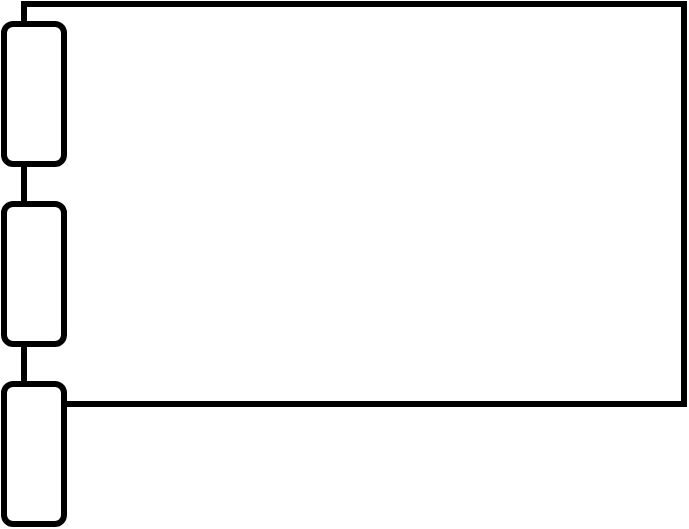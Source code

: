 <mxfile version="16.6.6" type="github">
  <diagram id="RdX9zCuVIToXpnvK45Qo" name="Page-1">
    <mxGraphModel dx="782" dy="468" grid="1" gridSize="10" guides="1" tooltips="1" connect="1" arrows="1" fold="1" page="1" pageScale="1" pageWidth="850" pageHeight="1100" math="0" shadow="0">
      <root>
        <mxCell id="0" />
        <mxCell id="1" parent="0" />
        <mxCell id="8wg1ckuhnU_KNkpjRGYF-1" value="" style="rounded=0;whiteSpace=wrap;html=1;strokeWidth=3;" vertex="1" parent="1">
          <mxGeometry x="280" y="120" width="330" height="200" as="geometry" />
        </mxCell>
        <mxCell id="8wg1ckuhnU_KNkpjRGYF-4" value="" style="rounded=1;whiteSpace=wrap;html=1;strokeWidth=3;rotation=-90;" vertex="1" parent="1">
          <mxGeometry x="250" y="150" width="70" height="30" as="geometry" />
        </mxCell>
        <mxCell id="8wg1ckuhnU_KNkpjRGYF-5" value="" style="rounded=1;whiteSpace=wrap;html=1;strokeWidth=3;rotation=-90;" vertex="1" parent="1">
          <mxGeometry x="250" y="240" width="70" height="30" as="geometry" />
        </mxCell>
        <mxCell id="8wg1ckuhnU_KNkpjRGYF-6" value="" style="rounded=1;whiteSpace=wrap;html=1;strokeWidth=3;rotation=-90;" vertex="1" parent="1">
          <mxGeometry x="250" y="330" width="70" height="30" as="geometry" />
        </mxCell>
      </root>
    </mxGraphModel>
  </diagram>
</mxfile>
